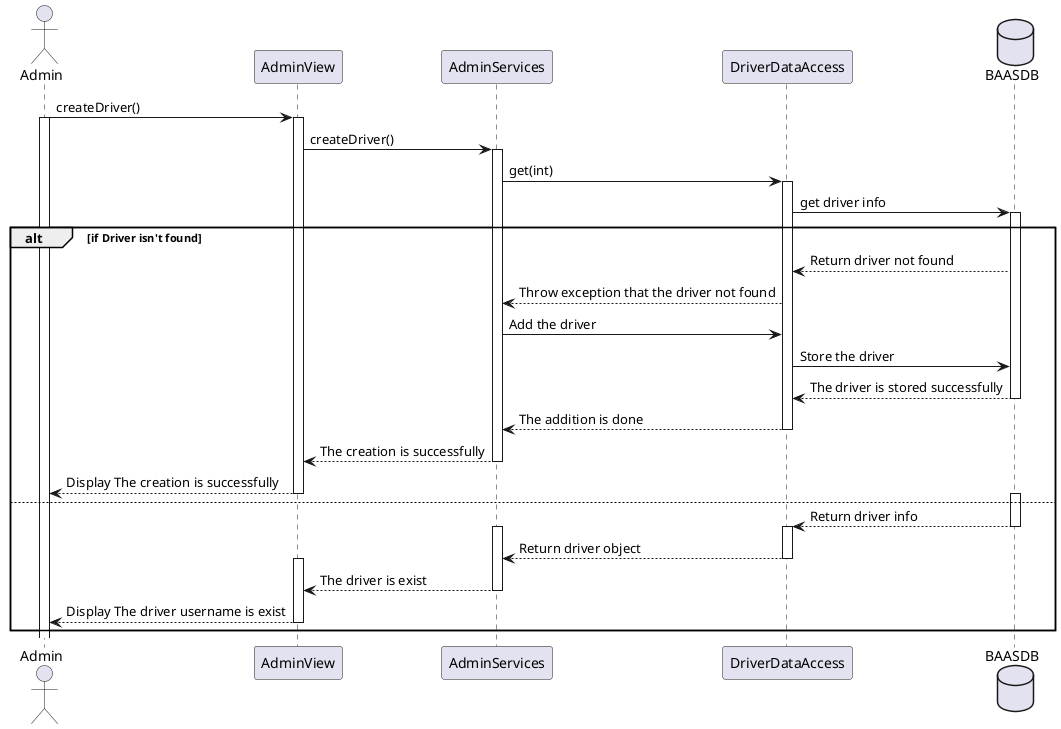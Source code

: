 @startuml   
  actor Admin  as Admin
  participant AdminView as AdminView
  participant AdminServices as AdminServices
  participant DriverDataAccess as DriverDataAccess
  database BAASDB as BaasDB
  Admin -> AdminView : createDriver()
  activate Admin
  activate AdminView
  AdminView -> AdminServices : createDriver()
  activate AdminServices
  AdminServices -> DriverDataAccess : get(int)
  activate DriverDataAccess
  DriverDataAccess -> BaasDB : get driver info
  activate BaasDB
  alt  if Driver isn't found  
    BaasDB --> DriverDataAccess : Return driver not found 
    DriverDataAccess --> AdminServices : Throw exception that the driver not found
    AdminServices -> DriverDataAccess : Add the driver
    DriverDataAccess -> BaasDB : Store the driver
    BaasDB --> DriverDataAccess : The driver is stored successfully
    deactivate BaasDB  
    DriverDataAccess --> AdminServices : The addition is done 
    deactivate DriverDataAccess
    AdminServices --> AdminView: The creation is successfully
    deactivate AdminServices
    AdminView --> Admin : Display The creation is successfully
    deactivate AdminView
  else
    activate BaasDB
    BaasDB --> DriverDataAccess : Return driver info 
    deactivate BaasDB
    activate DriverDataAccess
    activate AdminServices
    DriverDataAccess --> AdminServices : Return driver object
    deactivate DriverDataAccess
    activate AdminView
    AdminServices --> AdminView: The driver is exist
    deactivate AdminServices
    AdminView --> Admin : Display The driver username is exist
    deactivate AdminView
  end
@enduml